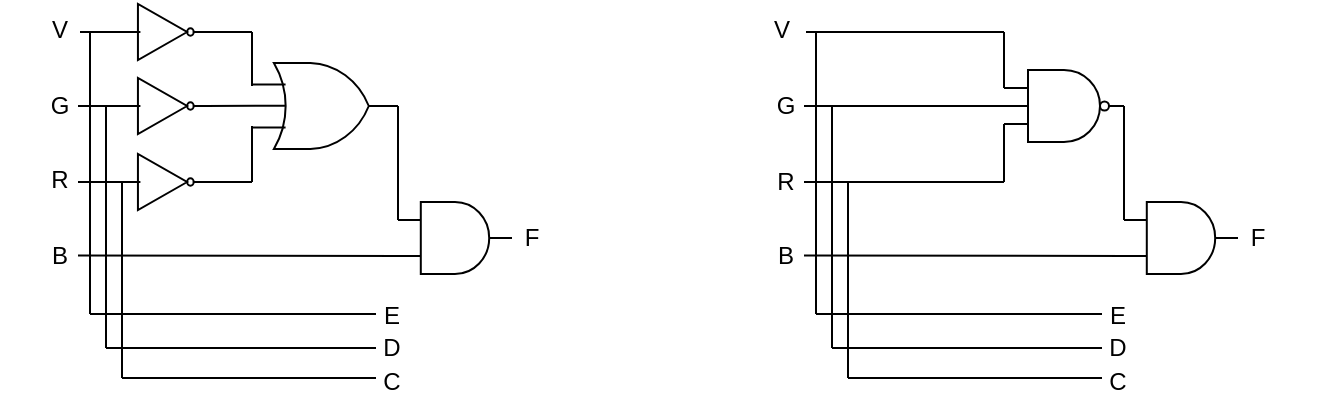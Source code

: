 <mxfile version="22.1.11" type="device">
  <diagram name="Page-1" id="7e0a89b8-554c-2b80-1dc8-d5c74ca68de4">
    <mxGraphModel dx="240" dy="125" grid="0" gridSize="1" guides="1" tooltips="1" connect="1" arrows="1" fold="1" page="1" pageScale="1" pageWidth="1100" pageHeight="850" background="none" math="0" shadow="0">
      <root>
        <mxCell id="0" />
        <mxCell id="1" parent="0" />
        <mxCell id="eKq03XPYlCZtATD7Uhrz-28" value="&lt;font color=&quot;#000000&quot;&gt;B&lt;/font&gt;" style="text;html=1;strokeColor=none;fillColor=none;align=center;verticalAlign=middle;whiteSpace=wrap;rounded=1;fontColor=#FFFFFF;labelBackgroundColor=none;" parent="1" vertex="1">
          <mxGeometry x="179" y="403" width="60" height="30" as="geometry" />
        </mxCell>
        <mxCell id="eKq03XPYlCZtATD7Uhrz-29" value="&lt;font color=&quot;#000000&quot;&gt;R&lt;/font&gt;" style="text;html=1;strokeColor=none;fillColor=none;align=center;verticalAlign=middle;whiteSpace=wrap;rounded=1;fontColor=#FFFFFF;labelBackgroundColor=none;" parent="1" vertex="1">
          <mxGeometry x="179" y="365" width="60" height="30" as="geometry" />
        </mxCell>
        <mxCell id="eKq03XPYlCZtATD7Uhrz-33" value="&lt;font color=&quot;#000000&quot;&gt;G&lt;/font&gt;" style="text;html=1;strokeColor=none;fillColor=none;align=center;verticalAlign=middle;whiteSpace=wrap;rounded=1;fontColor=#FFFFFF;labelBackgroundColor=none;" parent="1" vertex="1">
          <mxGeometry x="179" y="328" width="60" height="30" as="geometry" />
        </mxCell>
        <mxCell id="eKq03XPYlCZtATD7Uhrz-36" value="" style="endArrow=none;html=1;rounded=1;strokeColor=default;fontColor=#FFFFFF;" parent="1" edge="1">
          <mxGeometry width="50" height="50" relative="1" as="geometry">
            <mxPoint x="219" y="306" as="sourcePoint" />
            <mxPoint x="242" y="306" as="targetPoint" />
          </mxGeometry>
        </mxCell>
        <mxCell id="eKq03XPYlCZtATD7Uhrz-37" value="&lt;font color=&quot;#000000&quot;&gt;V&lt;/font&gt;" style="text;html=1;strokeColor=none;fillColor=none;align=center;verticalAlign=middle;whiteSpace=wrap;rounded=1;fontColor=#FFFFFF;labelBackgroundColor=none;" parent="1" vertex="1">
          <mxGeometry x="179" y="290" width="60" height="30" as="geometry" />
        </mxCell>
        <mxCell id="eKq03XPYlCZtATD7Uhrz-71" value="&lt;font color=&quot;#000000&quot;&gt;F&lt;/font&gt;" style="text;html=1;strokeColor=none;fillColor=none;align=center;verticalAlign=middle;whiteSpace=wrap;rounded=1;fontColor=#FFFFFF;labelBackgroundColor=none;" parent="1" vertex="1">
          <mxGeometry x="415" y="394" width="60" height="30" as="geometry" />
        </mxCell>
        <mxCell id="Qxl0rRIPpHOxQfB9q_Nb-7" value="" style="endArrow=none;html=1;rounded=1;strokeColor=default;fontColor=#FFFFFF;" parent="1" edge="1">
          <mxGeometry width="50" height="50" relative="1" as="geometry">
            <mxPoint x="218" y="342.98" as="sourcePoint" />
            <mxPoint x="241" y="342.98" as="targetPoint" />
          </mxGeometry>
        </mxCell>
        <mxCell id="Qxl0rRIPpHOxQfB9q_Nb-8" value="" style="endArrow=none;html=1;rounded=1;strokeColor=default;fontColor=#FFFFFF;" parent="1" edge="1">
          <mxGeometry width="50" height="50" relative="1" as="geometry">
            <mxPoint x="218" y="380.97" as="sourcePoint" />
            <mxPoint x="241" y="380.97" as="targetPoint" />
          </mxGeometry>
        </mxCell>
        <mxCell id="Qxl0rRIPpHOxQfB9q_Nb-11" value="" style="verticalLabelPosition=bottom;shadow=0;dashed=0;align=center;html=1;verticalAlign=top;shape=mxgraph.electrical.logic_gates.inverter_2;fillColor=none;strokeColor=default;" parent="1" vertex="1">
          <mxGeometry x="241" y="292" width="41" height="28" as="geometry" />
        </mxCell>
        <mxCell id="Qxl0rRIPpHOxQfB9q_Nb-12" value="" style="verticalLabelPosition=bottom;shadow=0;dashed=0;align=center;html=1;verticalAlign=top;shape=mxgraph.electrical.logic_gates.inverter_2;fillColor=none;strokeColor=default;" parent="1" vertex="1">
          <mxGeometry x="241" y="329" width="41" height="28" as="geometry" />
        </mxCell>
        <mxCell id="Qxl0rRIPpHOxQfB9q_Nb-13" value="" style="verticalLabelPosition=bottom;shadow=0;dashed=0;align=center;html=1;verticalAlign=top;shape=mxgraph.electrical.logic_gates.inverter_2;fillColor=none;strokeColor=default;" parent="1" vertex="1">
          <mxGeometry x="241" y="367" width="41" height="28" as="geometry" />
        </mxCell>
        <mxCell id="Qxl0rRIPpHOxQfB9q_Nb-15" value="" style="verticalLabelPosition=bottom;shadow=0;dashed=0;align=center;html=1;verticalAlign=top;shape=mxgraph.electrical.logic_gates.logic_gate;operation=or;fillColor=none;strokeColor=default;" parent="1" vertex="1">
          <mxGeometry x="305" y="321.5" width="73" height="43" as="geometry" />
        </mxCell>
        <mxCell id="Qxl0rRIPpHOxQfB9q_Nb-16" value="" style="endArrow=none;html=1;rounded=0;entryX=1;entryY=0.5;entryDx=0;entryDy=0;entryPerimeter=0;strokeColor=default;" parent="1" target="Qxl0rRIPpHOxQfB9q_Nb-11" edge="1">
          <mxGeometry width="50" height="50" relative="1" as="geometry">
            <mxPoint x="305" y="306" as="sourcePoint" />
            <mxPoint x="379" y="311" as="targetPoint" />
          </mxGeometry>
        </mxCell>
        <mxCell id="Qxl0rRIPpHOxQfB9q_Nb-17" value="" style="endArrow=none;html=1;rounded=0;strokeColor=default;exitX=0;exitY=0.267;exitDx=0;exitDy=0;exitPerimeter=0;" parent="1" source="Qxl0rRIPpHOxQfB9q_Nb-15" edge="1">
          <mxGeometry width="50" height="50" relative="1" as="geometry">
            <mxPoint x="305" y="325" as="sourcePoint" />
            <mxPoint x="305" y="306" as="targetPoint" />
          </mxGeometry>
        </mxCell>
        <mxCell id="Qxl0rRIPpHOxQfB9q_Nb-19" value="" style="endArrow=none;html=1;rounded=0;strokeColor=default;exitX=0.232;exitY=0.497;exitDx=0;exitDy=0;exitPerimeter=0;" parent="1" source="Qxl0rRIPpHOxQfB9q_Nb-15" edge="1">
          <mxGeometry width="50" height="50" relative="1" as="geometry">
            <mxPoint x="282" y="370" as="sourcePoint" />
            <mxPoint x="282" y="343" as="targetPoint" />
          </mxGeometry>
        </mxCell>
        <mxCell id="Qxl0rRIPpHOxQfB9q_Nb-20" value="" style="endArrow=none;html=1;rounded=0;strokeColor=default;exitX=0;exitY=0.267;exitDx=0;exitDy=0;exitPerimeter=0;" parent="1" edge="1">
          <mxGeometry width="50" height="50" relative="1" as="geometry">
            <mxPoint x="305" y="380" as="sourcePoint" />
            <mxPoint x="305" y="353" as="targetPoint" />
          </mxGeometry>
        </mxCell>
        <mxCell id="Qxl0rRIPpHOxQfB9q_Nb-21" value="" style="endArrow=none;html=1;rounded=0;strokeColor=default;exitX=0;exitY=0.267;exitDx=0;exitDy=0;exitPerimeter=0;" parent="1" edge="1">
          <mxGeometry width="50" height="50" relative="1" as="geometry">
            <mxPoint x="305" y="381" as="sourcePoint" />
            <mxPoint x="305" y="354" as="targetPoint" />
          </mxGeometry>
        </mxCell>
        <mxCell id="Qxl0rRIPpHOxQfB9q_Nb-22" value="" style="endArrow=none;html=1;rounded=0;entryX=1;entryY=0.5;entryDx=0;entryDy=0;entryPerimeter=0;strokeColor=default;" parent="1" edge="1">
          <mxGeometry width="50" height="50" relative="1" as="geometry">
            <mxPoint x="305" y="380.97" as="sourcePoint" />
            <mxPoint x="282" y="380.97" as="targetPoint" />
          </mxGeometry>
        </mxCell>
        <mxCell id="Qxl0rRIPpHOxQfB9q_Nb-24" value="" style="endArrow=none;html=1;rounded=0;entryX=1;entryY=0.5;entryDx=0;entryDy=0;entryPerimeter=0;strokeColor=default;" parent="1" edge="1">
          <mxGeometry width="50" height="50" relative="1" as="geometry">
            <mxPoint x="379" y="418" as="sourcePoint" />
            <mxPoint x="218" y="417.8" as="targetPoint" />
          </mxGeometry>
        </mxCell>
        <mxCell id="Qxl0rRIPpHOxQfB9q_Nb-25" value="" style="endArrow=none;html=1;rounded=0;strokeColor=default;exitX=0;exitY=0.25;exitDx=0;exitDy=0;exitPerimeter=0;" parent="1" source="Qxl0rRIPpHOxQfB9q_Nb-26" edge="1">
          <mxGeometry width="50" height="50" relative="1" as="geometry">
            <mxPoint x="378" y="401" as="sourcePoint" />
            <mxPoint x="378" y="343" as="targetPoint" />
          </mxGeometry>
        </mxCell>
        <mxCell id="Qxl0rRIPpHOxQfB9q_Nb-26" value="" style="verticalLabelPosition=bottom;shadow=0;dashed=0;align=center;html=1;verticalAlign=top;shape=mxgraph.electrical.logic_gates.logic_gate;operation=and;fillColor=none;strokeColor=default;" parent="1" vertex="1">
          <mxGeometry x="378" y="391" width="57" height="36" as="geometry" />
        </mxCell>
        <mxCell id="RHNXvHeWBABSNhu7ail3-1" value="" style="endArrow=none;html=1;rounded=0;entryX=1;entryY=0.5;entryDx=0;entryDy=0;entryPerimeter=0;strokeColor=default;" parent="1" edge="1">
          <mxGeometry width="50" height="50" relative="1" as="geometry">
            <mxPoint x="367" y="447" as="sourcePoint" />
            <mxPoint x="224" y="447.0" as="targetPoint" />
          </mxGeometry>
        </mxCell>
        <mxCell id="RHNXvHeWBABSNhu7ail3-2" value="" style="endArrow=none;html=1;rounded=0;entryX=1;entryY=0.5;entryDx=0;entryDy=0;entryPerimeter=0;strokeColor=default;" parent="1" edge="1">
          <mxGeometry width="50" height="50" relative="1" as="geometry">
            <mxPoint x="367" y="464" as="sourcePoint" />
            <mxPoint x="232" y="464.0" as="targetPoint" />
          </mxGeometry>
        </mxCell>
        <mxCell id="RHNXvHeWBABSNhu7ail3-4" value="" style="endArrow=none;html=1;rounded=0;entryX=0.75;entryY=0;entryDx=0;entryDy=0;strokeColor=default;" parent="1" edge="1">
          <mxGeometry width="50" height="50" relative="1" as="geometry">
            <mxPoint x="224" y="447" as="sourcePoint" />
            <mxPoint x="224" y="306" as="targetPoint" />
          </mxGeometry>
        </mxCell>
        <mxCell id="RHNXvHeWBABSNhu7ail3-5" value="" style="endArrow=none;html=1;rounded=0;entryX=0.75;entryY=0;entryDx=0;entryDy=0;strokeColor=default;" parent="1" edge="1">
          <mxGeometry width="50" height="50" relative="1" as="geometry">
            <mxPoint x="232" y="464" as="sourcePoint" />
            <mxPoint x="232" y="343" as="targetPoint" />
          </mxGeometry>
        </mxCell>
        <mxCell id="RHNXvHeWBABSNhu7ail3-6" value="" style="endArrow=none;html=1;rounded=0;entryX=0.75;entryY=0;entryDx=0;entryDy=0;strokeColor=default;" parent="1" edge="1">
          <mxGeometry width="50" height="50" relative="1" as="geometry">
            <mxPoint x="240" y="479" as="sourcePoint" />
            <mxPoint x="240" y="381" as="targetPoint" />
          </mxGeometry>
        </mxCell>
        <mxCell id="RHNXvHeWBABSNhu7ail3-7" value="" style="endArrow=none;html=1;rounded=0;entryX=1;entryY=0.5;entryDx=0;entryDy=0;entryPerimeter=0;strokeColor=default;" parent="1" edge="1">
          <mxGeometry width="50" height="50" relative="1" as="geometry">
            <mxPoint x="367" y="479" as="sourcePoint" />
            <mxPoint x="240" y="479.0" as="targetPoint" />
          </mxGeometry>
        </mxCell>
        <mxCell id="RHNXvHeWBABSNhu7ail3-8" value="&lt;font color=&quot;#000000&quot;&gt;E&lt;/font&gt;" style="text;html=1;strokeColor=none;fillColor=none;align=center;verticalAlign=middle;whiteSpace=wrap;rounded=1;fontColor=#FFFFFF;labelBackgroundColor=none;" parent="1" vertex="1">
          <mxGeometry x="345" y="433" width="60" height="30" as="geometry" />
        </mxCell>
        <mxCell id="RHNXvHeWBABSNhu7ail3-9" value="&lt;font color=&quot;#000000&quot;&gt;D&lt;/font&gt;" style="text;html=1;strokeColor=none;fillColor=none;align=center;verticalAlign=middle;whiteSpace=wrap;rounded=1;fontColor=#FFFFFF;labelBackgroundColor=none;" parent="1" vertex="1">
          <mxGeometry x="345" y="449" width="60" height="30" as="geometry" />
        </mxCell>
        <mxCell id="RHNXvHeWBABSNhu7ail3-10" value="&lt;font color=&quot;#000000&quot;&gt;C&lt;/font&gt;" style="text;html=1;strokeColor=none;fillColor=none;align=center;verticalAlign=middle;whiteSpace=wrap;rounded=1;fontColor=#FFFFFF;labelBackgroundColor=none;" parent="1" vertex="1">
          <mxGeometry x="345" y="466" width="60" height="30" as="geometry" />
        </mxCell>
        <mxCell id="z8pns2FvkkRWwQw0Q1lC-1" value="&lt;font color=&quot;#000000&quot;&gt;B&lt;/font&gt;" style="text;html=1;strokeColor=none;fillColor=none;align=center;verticalAlign=middle;whiteSpace=wrap;rounded=1;fontColor=#FFFFFF;labelBackgroundColor=none;" vertex="1" parent="1">
          <mxGeometry x="542" y="403" width="60" height="30" as="geometry" />
        </mxCell>
        <mxCell id="z8pns2FvkkRWwQw0Q1lC-2" value="&lt;font color=&quot;#000000&quot;&gt;R&lt;/font&gt;" style="text;html=1;strokeColor=none;fillColor=none;align=center;verticalAlign=middle;whiteSpace=wrap;rounded=1;fontColor=#FFFFFF;labelBackgroundColor=none;" vertex="1" parent="1">
          <mxGeometry x="542" y="366" width="60" height="30" as="geometry" />
        </mxCell>
        <mxCell id="z8pns2FvkkRWwQw0Q1lC-3" value="&lt;font color=&quot;#000000&quot;&gt;G&lt;/font&gt;" style="text;html=1;strokeColor=none;fillColor=none;align=center;verticalAlign=middle;whiteSpace=wrap;rounded=1;fontColor=#FFFFFF;labelBackgroundColor=none;" vertex="1" parent="1">
          <mxGeometry x="542" y="328" width="60" height="30" as="geometry" />
        </mxCell>
        <mxCell id="z8pns2FvkkRWwQw0Q1lC-4" value="" style="endArrow=none;html=1;rounded=1;strokeColor=default;fontColor=#FFFFFF;" edge="1" parent="1">
          <mxGeometry width="50" height="50" relative="1" as="geometry">
            <mxPoint x="582" y="306" as="sourcePoint" />
            <mxPoint x="681" y="306" as="targetPoint" />
          </mxGeometry>
        </mxCell>
        <mxCell id="z8pns2FvkkRWwQw0Q1lC-5" value="&lt;font color=&quot;#000000&quot;&gt;V&lt;/font&gt;" style="text;html=1;strokeColor=none;fillColor=none;align=center;verticalAlign=middle;whiteSpace=wrap;rounded=1;fontColor=#FFFFFF;labelBackgroundColor=none;" vertex="1" parent="1">
          <mxGeometry x="540" y="290" width="60" height="30" as="geometry" />
        </mxCell>
        <mxCell id="z8pns2FvkkRWwQw0Q1lC-6" value="&lt;font color=&quot;#000000&quot;&gt;F&lt;/font&gt;" style="text;html=1;strokeColor=none;fillColor=none;align=center;verticalAlign=middle;whiteSpace=wrap;rounded=1;fontColor=#FFFFFF;labelBackgroundColor=none;" vertex="1" parent="1">
          <mxGeometry x="778" y="394" width="60" height="30" as="geometry" />
        </mxCell>
        <mxCell id="z8pns2FvkkRWwQw0Q1lC-7" value="" style="endArrow=none;html=1;rounded=1;strokeColor=default;fontColor=#FFFFFF;" edge="1" parent="1">
          <mxGeometry width="50" height="50" relative="1" as="geometry">
            <mxPoint x="581" y="342.98" as="sourcePoint" />
            <mxPoint x="699" y="343" as="targetPoint" />
          </mxGeometry>
        </mxCell>
        <mxCell id="z8pns2FvkkRWwQw0Q1lC-8" value="" style="endArrow=none;html=1;rounded=1;strokeColor=default;fontColor=#FFFFFF;" edge="1" parent="1">
          <mxGeometry width="50" height="50" relative="1" as="geometry">
            <mxPoint x="581" y="380.97" as="sourcePoint" />
            <mxPoint x="681" y="381" as="targetPoint" />
          </mxGeometry>
        </mxCell>
        <mxCell id="z8pns2FvkkRWwQw0Q1lC-19" value="" style="endArrow=none;html=1;rounded=0;entryX=1;entryY=0.5;entryDx=0;entryDy=0;entryPerimeter=0;strokeColor=default;" edge="1" parent="1">
          <mxGeometry width="50" height="50" relative="1" as="geometry">
            <mxPoint x="742" y="418" as="sourcePoint" />
            <mxPoint x="581" y="417.8" as="targetPoint" />
          </mxGeometry>
        </mxCell>
        <mxCell id="z8pns2FvkkRWwQw0Q1lC-20" value="" style="endArrow=none;html=1;rounded=0;strokeColor=default;exitX=0;exitY=0.25;exitDx=0;exitDy=0;exitPerimeter=0;" edge="1" parent="1" source="z8pns2FvkkRWwQw0Q1lC-21">
          <mxGeometry width="50" height="50" relative="1" as="geometry">
            <mxPoint x="741" y="401" as="sourcePoint" />
            <mxPoint x="741" y="343" as="targetPoint" />
          </mxGeometry>
        </mxCell>
        <mxCell id="z8pns2FvkkRWwQw0Q1lC-21" value="" style="verticalLabelPosition=bottom;shadow=0;dashed=0;align=center;html=1;verticalAlign=top;shape=mxgraph.electrical.logic_gates.logic_gate;operation=and;fillColor=none;strokeColor=default;" vertex="1" parent="1">
          <mxGeometry x="741" y="391" width="57" height="36" as="geometry" />
        </mxCell>
        <mxCell id="z8pns2FvkkRWwQw0Q1lC-22" value="" style="endArrow=none;html=1;rounded=0;entryX=1;entryY=0.5;entryDx=0;entryDy=0;entryPerimeter=0;strokeColor=default;" edge="1" parent="1">
          <mxGeometry width="50" height="50" relative="1" as="geometry">
            <mxPoint x="730" y="447" as="sourcePoint" />
            <mxPoint x="587" y="447.0" as="targetPoint" />
          </mxGeometry>
        </mxCell>
        <mxCell id="z8pns2FvkkRWwQw0Q1lC-23" value="" style="endArrow=none;html=1;rounded=0;entryX=1;entryY=0.5;entryDx=0;entryDy=0;entryPerimeter=0;strokeColor=default;" edge="1" parent="1">
          <mxGeometry width="50" height="50" relative="1" as="geometry">
            <mxPoint x="730" y="464" as="sourcePoint" />
            <mxPoint x="595" y="464.0" as="targetPoint" />
          </mxGeometry>
        </mxCell>
        <mxCell id="z8pns2FvkkRWwQw0Q1lC-24" value="" style="endArrow=none;html=1;rounded=0;entryX=0.75;entryY=0;entryDx=0;entryDy=0;strokeColor=default;" edge="1" parent="1">
          <mxGeometry width="50" height="50" relative="1" as="geometry">
            <mxPoint x="587" y="447" as="sourcePoint" />
            <mxPoint x="587" y="306" as="targetPoint" />
          </mxGeometry>
        </mxCell>
        <mxCell id="z8pns2FvkkRWwQw0Q1lC-25" value="" style="endArrow=none;html=1;rounded=0;entryX=0.75;entryY=0;entryDx=0;entryDy=0;strokeColor=default;" edge="1" parent="1">
          <mxGeometry width="50" height="50" relative="1" as="geometry">
            <mxPoint x="595" y="464" as="sourcePoint" />
            <mxPoint x="595" y="343" as="targetPoint" />
          </mxGeometry>
        </mxCell>
        <mxCell id="z8pns2FvkkRWwQw0Q1lC-26" value="" style="endArrow=none;html=1;rounded=0;entryX=0.75;entryY=0;entryDx=0;entryDy=0;strokeColor=default;" edge="1" parent="1">
          <mxGeometry width="50" height="50" relative="1" as="geometry">
            <mxPoint x="603" y="479" as="sourcePoint" />
            <mxPoint x="603" y="381" as="targetPoint" />
          </mxGeometry>
        </mxCell>
        <mxCell id="z8pns2FvkkRWwQw0Q1lC-27" value="" style="endArrow=none;html=1;rounded=0;entryX=1;entryY=0.5;entryDx=0;entryDy=0;entryPerimeter=0;strokeColor=default;" edge="1" parent="1">
          <mxGeometry width="50" height="50" relative="1" as="geometry">
            <mxPoint x="730" y="479" as="sourcePoint" />
            <mxPoint x="603" y="479.0" as="targetPoint" />
          </mxGeometry>
        </mxCell>
        <mxCell id="z8pns2FvkkRWwQw0Q1lC-28" value="&lt;font color=&quot;#000000&quot;&gt;E&lt;/font&gt;" style="text;html=1;strokeColor=none;fillColor=none;align=center;verticalAlign=middle;whiteSpace=wrap;rounded=1;fontColor=#FFFFFF;labelBackgroundColor=none;" vertex="1" parent="1">
          <mxGeometry x="708" y="433" width="60" height="30" as="geometry" />
        </mxCell>
        <mxCell id="z8pns2FvkkRWwQw0Q1lC-29" value="&lt;font color=&quot;#000000&quot;&gt;D&lt;/font&gt;" style="text;html=1;strokeColor=none;fillColor=none;align=center;verticalAlign=middle;whiteSpace=wrap;rounded=1;fontColor=#FFFFFF;labelBackgroundColor=none;" vertex="1" parent="1">
          <mxGeometry x="708" y="449" width="60" height="30" as="geometry" />
        </mxCell>
        <mxCell id="z8pns2FvkkRWwQw0Q1lC-30" value="&lt;font color=&quot;#000000&quot;&gt;C&lt;/font&gt;" style="text;html=1;strokeColor=none;fillColor=none;align=center;verticalAlign=middle;whiteSpace=wrap;rounded=1;fontColor=#FFFFFF;labelBackgroundColor=none;" vertex="1" parent="1">
          <mxGeometry x="708" y="466" width="60" height="30" as="geometry" />
        </mxCell>
        <mxCell id="z8pns2FvkkRWwQw0Q1lC-31" value="" style="verticalLabelPosition=bottom;shadow=0;dashed=0;align=center;html=1;verticalAlign=top;shape=mxgraph.electrical.logic_gates.logic_gate;operation=and;negating=1;negSize=0.15;" vertex="1" parent="1">
          <mxGeometry x="681" y="325" width="60" height="36" as="geometry" />
        </mxCell>
        <mxCell id="z8pns2FvkkRWwQw0Q1lC-32" value="" style="endArrow=none;html=1;rounded=0;strokeColor=default;exitX=0;exitY=0.25;exitDx=0;exitDy=0;exitPerimeter=0;" edge="1" parent="1" source="z8pns2FvkkRWwQw0Q1lC-31">
          <mxGeometry width="50" height="50" relative="1" as="geometry">
            <mxPoint x="681" y="381" as="sourcePoint" />
            <mxPoint x="681" y="306" as="targetPoint" />
          </mxGeometry>
        </mxCell>
        <mxCell id="z8pns2FvkkRWwQw0Q1lC-33" value="" style="endArrow=none;html=1;rounded=0;strokeColor=default;" edge="1" parent="1">
          <mxGeometry width="50" height="50" relative="1" as="geometry">
            <mxPoint x="681" y="381" as="sourcePoint" />
            <mxPoint x="681" y="352" as="targetPoint" />
          </mxGeometry>
        </mxCell>
      </root>
    </mxGraphModel>
  </diagram>
</mxfile>
